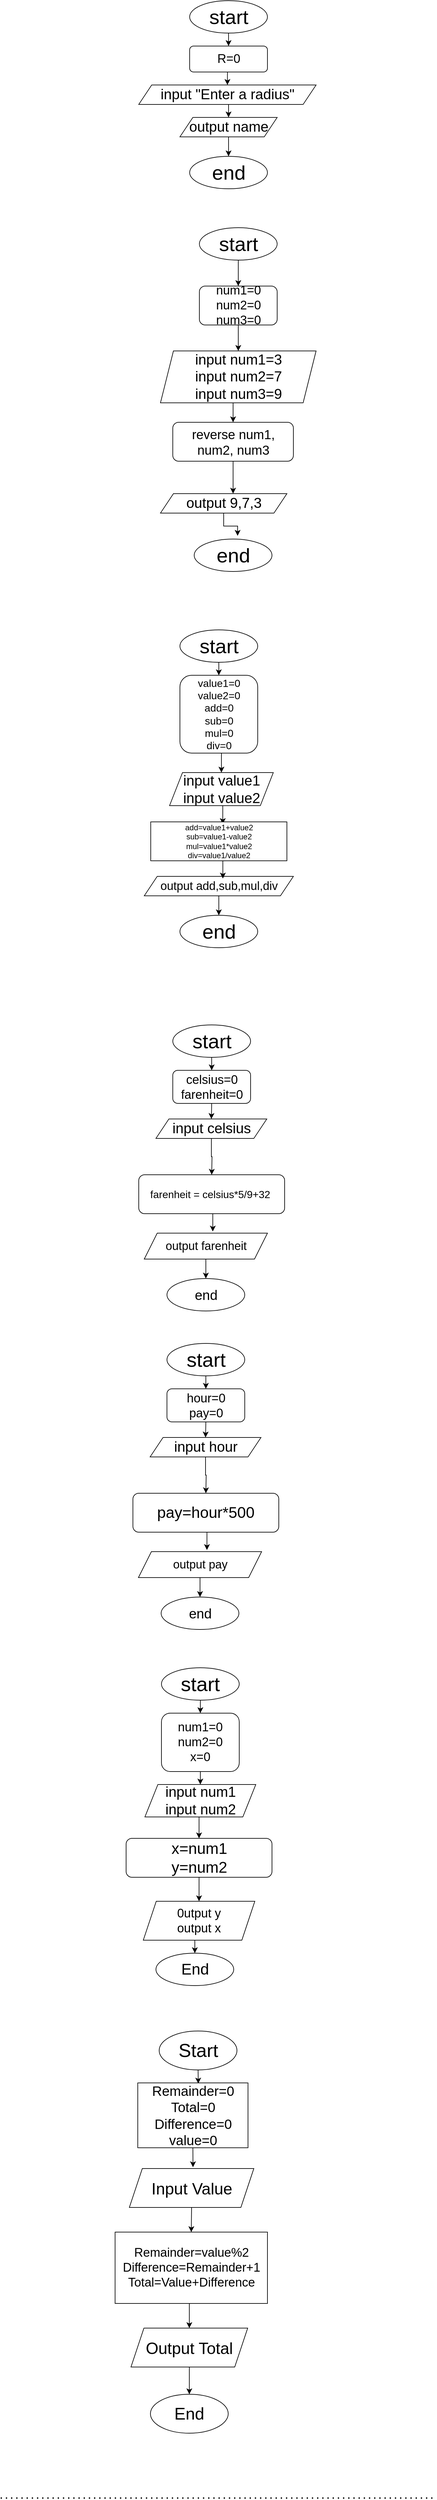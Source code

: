 <mxfile version="13.8.0" type="github"><diagram id="YQNWb1SrYHB2iemL9wh-" name="Page-1"><mxGraphModel dx="868" dy="450" grid="1" gridSize="10" guides="1" tooltips="1" connect="1" arrows="1" fold="1" page="1" pageScale="1" pageWidth="850" pageHeight="1100" math="0" shadow="0"><root><mxCell id="0"/><mxCell id="1" parent="0"/><mxCell id="obwIzFgUlrLlrEmTpUyE-1" style="edgeStyle=orthogonalEdgeStyle;rounded=0;orthogonalLoop=1;jettySize=auto;html=1;exitX=0.5;exitY=1;exitDx=0;exitDy=0;entryX=0.5;entryY=0;entryDx=0;entryDy=0;" parent="1" source="obwIzFgUlrLlrEmTpUyE-2" target="obwIzFgUlrLlrEmTpUyE-5" edge="1"><mxGeometry relative="1" as="geometry"/></mxCell><mxCell id="obwIzFgUlrLlrEmTpUyE-2" value="&lt;font style=&quot;font-size: 19px&quot;&gt;R=0&lt;/font&gt;" style="rounded=1;whiteSpace=wrap;html=1;fontSize=12;glass=0;strokeWidth=1;shadow=0;" parent="1" vertex="1"><mxGeometry x="331.5" y="110" width="120" height="40" as="geometry"/></mxCell><mxCell id="obwIzFgUlrLlrEmTpUyE-3" value="&lt;font style=&quot;font-size: 31px&quot;&gt;start&lt;/font&gt;" style="ellipse;whiteSpace=wrap;html=1;" parent="1" vertex="1"><mxGeometry x="331.5" y="40" width="120" height="50" as="geometry"/></mxCell><mxCell id="obwIzFgUlrLlrEmTpUyE-4" style="edgeStyle=orthogonalEdgeStyle;rounded=0;orthogonalLoop=1;jettySize=auto;html=1;exitX=0.5;exitY=1;exitDx=0;exitDy=0;entryX=0.5;entryY=0;entryDx=0;entryDy=0;" parent="1" source="obwIzFgUlrLlrEmTpUyE-5" target="obwIzFgUlrLlrEmTpUyE-8" edge="1"><mxGeometry relative="1" as="geometry"/></mxCell><mxCell id="obwIzFgUlrLlrEmTpUyE-5" value="&lt;font style=&quot;font-size: 22px&quot;&gt;input &quot;Enter a radius&quot;&lt;/font&gt;" style="shape=parallelogram;perimeter=parallelogramPerimeter;whiteSpace=wrap;html=1;fixedSize=1;" parent="1" vertex="1"><mxGeometry x="253" y="170" width="273.5" height="30" as="geometry"/></mxCell><mxCell id="obwIzFgUlrLlrEmTpUyE-6" value="" style="endArrow=classic;html=1;exitX=0.5;exitY=1;exitDx=0;exitDy=0;" parent="1" source="obwIzFgUlrLlrEmTpUyE-3" edge="1"><mxGeometry width="50" height="50" relative="1" as="geometry"><mxPoint x="341.5" y="160" as="sourcePoint"/><mxPoint x="391.5" y="110" as="targetPoint"/></mxGeometry></mxCell><mxCell id="obwIzFgUlrLlrEmTpUyE-7" style="edgeStyle=orthogonalEdgeStyle;rounded=0;orthogonalLoop=1;jettySize=auto;html=1;exitX=0.5;exitY=1;exitDx=0;exitDy=0;entryX=0.5;entryY=0;entryDx=0;entryDy=0;" parent="1" source="obwIzFgUlrLlrEmTpUyE-8" target="obwIzFgUlrLlrEmTpUyE-9" edge="1"><mxGeometry relative="1" as="geometry"/></mxCell><mxCell id="obwIzFgUlrLlrEmTpUyE-8" value="&lt;font style=&quot;font-size: 22px&quot;&gt;output name&lt;/font&gt;" style="shape=parallelogram;perimeter=parallelogramPerimeter;whiteSpace=wrap;html=1;fixedSize=1;" parent="1" vertex="1"><mxGeometry x="316.5" y="220" width="150" height="30" as="geometry"/></mxCell><mxCell id="obwIzFgUlrLlrEmTpUyE-9" value="&lt;font style=&quot;font-size: 31px&quot;&gt;end&lt;/font&gt;" style="ellipse;whiteSpace=wrap;html=1;" parent="1" vertex="1"><mxGeometry x="331.5" y="280" width="120" height="50" as="geometry"/></mxCell><mxCell id="obwIzFgUlrLlrEmTpUyE-10" style="edgeStyle=orthogonalEdgeStyle;rounded=0;orthogonalLoop=1;jettySize=auto;html=1;exitX=0.5;exitY=1;exitDx=0;exitDy=0;entryX=0.5;entryY=0;entryDx=0;entryDy=0;" parent="1" source="obwIzFgUlrLlrEmTpUyE-11" target="obwIzFgUlrLlrEmTpUyE-14" edge="1"><mxGeometry relative="1" as="geometry"/></mxCell><mxCell id="obwIzFgUlrLlrEmTpUyE-11" value="&lt;font style=&quot;font-size: 19px&quot;&gt;num1=0&lt;br&gt;num2=0&lt;br&gt;num3=0&lt;br&gt;&lt;/font&gt;" style="rounded=1;whiteSpace=wrap;html=1;fontSize=12;glass=0;strokeWidth=1;shadow=0;" parent="1" vertex="1"><mxGeometry x="346.5" y="480" width="120" height="60" as="geometry"/></mxCell><mxCell id="obwIzFgUlrLlrEmTpUyE-12" value="&lt;font style=&quot;font-size: 31px&quot;&gt;start&lt;/font&gt;" style="ellipse;whiteSpace=wrap;html=1;" parent="1" vertex="1"><mxGeometry x="346.5" y="390" width="120" height="50" as="geometry"/></mxCell><mxCell id="obwIzFgUlrLlrEmTpUyE-13" style="edgeStyle=orthogonalEdgeStyle;rounded=0;orthogonalLoop=1;jettySize=auto;html=1;exitX=0.5;exitY=1;exitDx=0;exitDy=0;entryX=0.5;entryY=0;entryDx=0;entryDy=0;" parent="1" source="obwIzFgUlrLlrEmTpUyE-14" target="obwIzFgUlrLlrEmTpUyE-20" edge="1"><mxGeometry relative="1" as="geometry"/></mxCell><mxCell id="obwIzFgUlrLlrEmTpUyE-14" value="&lt;font style=&quot;font-size: 22px&quot;&gt;input num1=3&lt;br&gt;input num2=7&lt;br&gt;input num3=9&lt;br&gt;&lt;/font&gt;" style="shape=parallelogram;perimeter=parallelogramPerimeter;whiteSpace=wrap;html=1;fixedSize=1;" parent="1" vertex="1"><mxGeometry x="286.5" y="580" width="240" height="80" as="geometry"/></mxCell><mxCell id="obwIzFgUlrLlrEmTpUyE-15" value="" style="endArrow=classic;html=1;exitX=0.5;exitY=1;exitDx=0;exitDy=0;" parent="1" source="obwIzFgUlrLlrEmTpUyE-12" edge="1"><mxGeometry width="50" height="50" relative="1" as="geometry"><mxPoint x="356.5" y="560" as="sourcePoint"/><mxPoint x="406.5" y="480" as="targetPoint"/></mxGeometry></mxCell><mxCell id="obwIzFgUlrLlrEmTpUyE-16" style="edgeStyle=orthogonalEdgeStyle;rounded=0;orthogonalLoop=1;jettySize=auto;html=1;exitX=0.5;exitY=1;exitDx=0;exitDy=0;entryX=0.558;entryY=-0.1;entryDx=0;entryDy=0;entryPerimeter=0;" parent="1" source="obwIzFgUlrLlrEmTpUyE-17" target="obwIzFgUlrLlrEmTpUyE-18" edge="1"><mxGeometry relative="1" as="geometry"/></mxCell><mxCell id="obwIzFgUlrLlrEmTpUyE-17" value="&lt;font style=&quot;font-size: 22px&quot;&gt;output 9,7,3&lt;/font&gt;" style="shape=parallelogram;perimeter=parallelogramPerimeter;whiteSpace=wrap;html=1;fixedSize=1;" parent="1" vertex="1"><mxGeometry x="286.5" y="800" width="195" height="30" as="geometry"/></mxCell><mxCell id="obwIzFgUlrLlrEmTpUyE-18" value="&lt;font style=&quot;font-size: 31px&quot;&gt;end&lt;/font&gt;" style="ellipse;whiteSpace=wrap;html=1;" parent="1" vertex="1"><mxGeometry x="338.5" y="870" width="120" height="50" as="geometry"/></mxCell><mxCell id="obwIzFgUlrLlrEmTpUyE-19" style="edgeStyle=orthogonalEdgeStyle;rounded=0;orthogonalLoop=1;jettySize=auto;html=1;exitX=0.5;exitY=1;exitDx=0;exitDy=0;" parent="1" source="obwIzFgUlrLlrEmTpUyE-20" edge="1"><mxGeometry relative="1" as="geometry"><mxPoint x="398.5" y="800" as="targetPoint"/></mxGeometry></mxCell><mxCell id="obwIzFgUlrLlrEmTpUyE-20" value="&lt;font style=&quot;font-size: 20px&quot;&gt;reverse num1, num2, num3&lt;/font&gt;" style="rounded=1;whiteSpace=wrap;html=1;" parent="1" vertex="1"><mxGeometry x="305.5" y="690" width="186" height="60" as="geometry"/></mxCell><mxCell id="obwIzFgUlrLlrEmTpUyE-21" style="edgeStyle=orthogonalEdgeStyle;rounded=0;orthogonalLoop=1;jettySize=auto;html=1;exitX=0.5;exitY=1;exitDx=0;exitDy=0;entryX=0.5;entryY=0;entryDx=0;entryDy=0;" parent="1" source="obwIzFgUlrLlrEmTpUyE-22" target="obwIzFgUlrLlrEmTpUyE-25" edge="1"><mxGeometry relative="1" as="geometry"/></mxCell><mxCell id="obwIzFgUlrLlrEmTpUyE-22" value="&lt;font style=&quot;font-size: 16px&quot;&gt;value1=0&lt;br&gt;value2=0&lt;br&gt;add=0&lt;br&gt;sub=0&lt;br&gt;mul=0&lt;br&gt;div=0&lt;br&gt;&lt;/font&gt;" style="rounded=1;whiteSpace=wrap;html=1;fontSize=12;glass=0;strokeWidth=1;shadow=0;" parent="1" vertex="1"><mxGeometry x="316.5" y="1080" width="120" height="120" as="geometry"/></mxCell><mxCell id="obwIzFgUlrLlrEmTpUyE-23" value="&lt;font style=&quot;font-size: 31px&quot;&gt;start&lt;/font&gt;" style="ellipse;whiteSpace=wrap;html=1;" parent="1" vertex="1"><mxGeometry x="316.5" y="1010" width="120" height="50" as="geometry"/></mxCell><mxCell id="obwIzFgUlrLlrEmTpUyE-24" style="edgeStyle=orthogonalEdgeStyle;rounded=0;orthogonalLoop=1;jettySize=auto;html=1;exitX=0.5;exitY=1;exitDx=0;exitDy=0;entryX=0.529;entryY=0.056;entryDx=0;entryDy=0;entryPerimeter=0;" parent="1" source="obwIzFgUlrLlrEmTpUyE-25" target="obwIzFgUlrLlrEmTpUyE-31" edge="1"><mxGeometry relative="1" as="geometry"/></mxCell><mxCell id="obwIzFgUlrLlrEmTpUyE-25" value="&lt;font style=&quot;font-size: 22px&quot;&gt;input value1&lt;br&gt;input value2&lt;br&gt;&lt;/font&gt;" style="shape=parallelogram;perimeter=parallelogramPerimeter;whiteSpace=wrap;html=1;fixedSize=1;" parent="1" vertex="1"><mxGeometry x="300.5" y="1230" width="160" height="51" as="geometry"/></mxCell><mxCell id="obwIzFgUlrLlrEmTpUyE-26" value="" style="endArrow=classic;html=1;exitX=0.5;exitY=1;exitDx=0;exitDy=0;" parent="1" source="obwIzFgUlrLlrEmTpUyE-23" edge="1"><mxGeometry width="50" height="50" relative="1" as="geometry"><mxPoint x="326.5" y="1130" as="sourcePoint"/><mxPoint x="376.5" y="1080" as="targetPoint"/></mxGeometry></mxCell><mxCell id="obwIzFgUlrLlrEmTpUyE-27" style="edgeStyle=orthogonalEdgeStyle;rounded=0;orthogonalLoop=1;jettySize=auto;html=1;exitX=0.5;exitY=1;exitDx=0;exitDy=0;entryX=0.5;entryY=0;entryDx=0;entryDy=0;" parent="1" source="obwIzFgUlrLlrEmTpUyE-28" target="obwIzFgUlrLlrEmTpUyE-29" edge="1"><mxGeometry relative="1" as="geometry"/></mxCell><mxCell id="obwIzFgUlrLlrEmTpUyE-28" value="&lt;font style=&quot;font-size: 18px&quot;&gt;output add,sub,mul,div&lt;/font&gt;" style="shape=parallelogram;perimeter=parallelogramPerimeter;whiteSpace=wrap;html=1;fixedSize=1;" parent="1" vertex="1"><mxGeometry x="261.5" y="1390" width="230" height="30" as="geometry"/></mxCell><mxCell id="obwIzFgUlrLlrEmTpUyE-29" value="&lt;font style=&quot;font-size: 31px&quot;&gt;end&lt;/font&gt;" style="ellipse;whiteSpace=wrap;html=1;" parent="1" vertex="1"><mxGeometry x="316.5" y="1450" width="120" height="50" as="geometry"/></mxCell><mxCell id="obwIzFgUlrLlrEmTpUyE-30" style="edgeStyle=orthogonalEdgeStyle;rounded=0;orthogonalLoop=1;jettySize=auto;html=1;exitX=0.5;exitY=1;exitDx=0;exitDy=0;entryX=0.527;entryY=0.111;entryDx=0;entryDy=0;entryPerimeter=0;" parent="1" source="obwIzFgUlrLlrEmTpUyE-31" target="obwIzFgUlrLlrEmTpUyE-28" edge="1"><mxGeometry relative="1" as="geometry"/></mxCell><mxCell id="obwIzFgUlrLlrEmTpUyE-31" value="add=value1+value2&lt;br&gt;sub=value1-value2&lt;br&gt;mul=value1*value2&lt;br&gt;div=value1/value2" style="rounded=0;whiteSpace=wrap;html=1;" parent="1" vertex="1"><mxGeometry x="271.5" y="1306" width="210" height="60" as="geometry"/></mxCell><mxCell id="obwIzFgUlrLlrEmTpUyE-32" style="edgeStyle=orthogonalEdgeStyle;rounded=0;orthogonalLoop=1;jettySize=auto;html=1;exitX=0.5;exitY=1;exitDx=0;exitDy=0;entryX=0.5;entryY=0;entryDx=0;entryDy=0;" parent="1" source="obwIzFgUlrLlrEmTpUyE-33" target="obwIzFgUlrLlrEmTpUyE-36" edge="1"><mxGeometry relative="1" as="geometry"/></mxCell><mxCell id="obwIzFgUlrLlrEmTpUyE-33" value="&lt;font style=&quot;font-size: 19px&quot;&gt;celsius=0&lt;br&gt;farenheit=0&lt;br&gt;&lt;/font&gt;" style="rounded=1;whiteSpace=wrap;html=1;fontSize=12;glass=0;strokeWidth=1;shadow=0;" parent="1" vertex="1"><mxGeometry x="305.5" y="1689" width="120" height="51" as="geometry"/></mxCell><mxCell id="obwIzFgUlrLlrEmTpUyE-34" value="&lt;font style=&quot;font-size: 31px&quot;&gt;start&lt;/font&gt;" style="ellipse;whiteSpace=wrap;html=1;" parent="1" vertex="1"><mxGeometry x="305.5" y="1619" width="120" height="50" as="geometry"/></mxCell><mxCell id="obwIzFgUlrLlrEmTpUyE-35" style="edgeStyle=orthogonalEdgeStyle;rounded=0;orthogonalLoop=1;jettySize=auto;html=1;exitX=0.5;exitY=1;exitDx=0;exitDy=0;entryX=0.5;entryY=0;entryDx=0;entryDy=0;" parent="1" source="obwIzFgUlrLlrEmTpUyE-36" edge="1"><mxGeometry relative="1" as="geometry"><mxPoint x="365.5" y="1850" as="targetPoint"/></mxGeometry></mxCell><mxCell id="obwIzFgUlrLlrEmTpUyE-36" value="&lt;font style=&quot;font-size: 22px&quot;&gt;input celsius&lt;/font&gt;" style="shape=parallelogram;perimeter=parallelogramPerimeter;whiteSpace=wrap;html=1;fixedSize=1;" parent="1" vertex="1"><mxGeometry x="279.5" y="1764" width="171" height="30" as="geometry"/></mxCell><mxCell id="obwIzFgUlrLlrEmTpUyE-37" value="" style="endArrow=classic;html=1;exitX=0.5;exitY=1;exitDx=0;exitDy=0;" parent="1" source="obwIzFgUlrLlrEmTpUyE-34" edge="1"><mxGeometry width="50" height="50" relative="1" as="geometry"><mxPoint x="315.5" y="1739" as="sourcePoint"/><mxPoint x="365.5" y="1689" as="targetPoint"/></mxGeometry></mxCell><mxCell id="obwIzFgUlrLlrEmTpUyE-38" value="" style="edgeStyle=orthogonalEdgeStyle;rounded=0;orthogonalLoop=1;jettySize=auto;html=1;entryX=0.572;entryY=-0.062;entryDx=0;entryDy=0;entryPerimeter=0;" parent="1" edge="1"><mxGeometry relative="1" as="geometry"><mxPoint x="362.5" y="1910" as="sourcePoint"/><mxPoint x="367.18" y="1937.52" as="targetPoint"/></mxGeometry></mxCell><mxCell id="obwIzFgUlrLlrEmTpUyE-39" value="&lt;font style=&quot;font-size: 16px&quot;&gt;farenheit = celsius*5/9+32&amp;nbsp;&lt;/font&gt;" style="rounded=1;whiteSpace=wrap;html=1;" parent="1" vertex="1"><mxGeometry x="253" y="1850" width="225" height="60" as="geometry"/></mxCell><mxCell id="obwIzFgUlrLlrEmTpUyE-40" style="edgeStyle=orthogonalEdgeStyle;rounded=0;orthogonalLoop=1;jettySize=auto;html=1;exitX=0.5;exitY=1;exitDx=0;exitDy=0;entryX=0.5;entryY=0;entryDx=0;entryDy=0;" parent="1" source="obwIzFgUlrLlrEmTpUyE-41" target="obwIzFgUlrLlrEmTpUyE-42" edge="1"><mxGeometry relative="1" as="geometry"/></mxCell><mxCell id="obwIzFgUlrLlrEmTpUyE-41" value="&lt;font style=&quot;font-size: 18px&quot;&gt;output farenheit&lt;/font&gt;" style="shape=parallelogram;perimeter=parallelogramPerimeter;whiteSpace=wrap;html=1;fixedSize=1;" parent="1" vertex="1"><mxGeometry x="261.5" y="1940" width="190" height="40" as="geometry"/></mxCell><mxCell id="obwIzFgUlrLlrEmTpUyE-42" value="&lt;font style=&quot;font-size: 21px&quot;&gt;end&lt;/font&gt;" style="ellipse;whiteSpace=wrap;html=1;" parent="1" vertex="1"><mxGeometry x="296.5" y="2010" width="120" height="50" as="geometry"/></mxCell><mxCell id="obwIzFgUlrLlrEmTpUyE-43" style="edgeStyle=orthogonalEdgeStyle;rounded=0;orthogonalLoop=1;jettySize=auto;html=1;exitX=0.5;exitY=1;exitDx=0;exitDy=0;entryX=0.5;entryY=0;entryDx=0;entryDy=0;" parent="1" source="obwIzFgUlrLlrEmTpUyE-44" target="obwIzFgUlrLlrEmTpUyE-47" edge="1"><mxGeometry relative="1" as="geometry"/></mxCell><mxCell id="obwIzFgUlrLlrEmTpUyE-44" value="&lt;font style=&quot;font-size: 19px&quot;&gt;hour=0&lt;br&gt;pay=0&lt;br&gt;&lt;/font&gt;" style="rounded=1;whiteSpace=wrap;html=1;fontSize=12;glass=0;strokeWidth=1;shadow=0;" parent="1" vertex="1"><mxGeometry x="296.5" y="2180" width="120" height="51" as="geometry"/></mxCell><mxCell id="obwIzFgUlrLlrEmTpUyE-45" value="&lt;font style=&quot;font-size: 31px&quot;&gt;start&lt;/font&gt;" style="ellipse;whiteSpace=wrap;html=1;" parent="1" vertex="1"><mxGeometry x="296.5" y="2110" width="120" height="50" as="geometry"/></mxCell><mxCell id="obwIzFgUlrLlrEmTpUyE-46" style="edgeStyle=orthogonalEdgeStyle;rounded=0;orthogonalLoop=1;jettySize=auto;html=1;exitX=0.5;exitY=1;exitDx=0;exitDy=0;entryX=0.5;entryY=0;entryDx=0;entryDy=0;" parent="1" source="obwIzFgUlrLlrEmTpUyE-47" edge="1"><mxGeometry relative="1" as="geometry"><mxPoint x="356.5" y="2341" as="targetPoint"/></mxGeometry></mxCell><mxCell id="obwIzFgUlrLlrEmTpUyE-47" value="&lt;font style=&quot;font-size: 22px&quot;&gt;input hour&lt;/font&gt;" style="shape=parallelogram;perimeter=parallelogramPerimeter;whiteSpace=wrap;html=1;fixedSize=1;" parent="1" vertex="1"><mxGeometry x="270.5" y="2255" width="171" height="30" as="geometry"/></mxCell><mxCell id="obwIzFgUlrLlrEmTpUyE-48" value="" style="endArrow=classic;html=1;exitX=0.5;exitY=1;exitDx=0;exitDy=0;" parent="1" source="obwIzFgUlrLlrEmTpUyE-45" edge="1"><mxGeometry width="50" height="50" relative="1" as="geometry"><mxPoint x="306.5" y="2230" as="sourcePoint"/><mxPoint x="356.5" y="2180" as="targetPoint"/></mxGeometry></mxCell><mxCell id="obwIzFgUlrLlrEmTpUyE-49" value="" style="edgeStyle=orthogonalEdgeStyle;rounded=0;orthogonalLoop=1;jettySize=auto;html=1;entryX=0.572;entryY=-0.062;entryDx=0;entryDy=0;entryPerimeter=0;" parent="1" edge="1"><mxGeometry relative="1" as="geometry"><mxPoint x="353.5" y="2401" as="sourcePoint"/><mxPoint x="358.18" y="2428.52" as="targetPoint"/></mxGeometry></mxCell><mxCell id="obwIzFgUlrLlrEmTpUyE-50" value="&lt;font style=&quot;font-size: 24px&quot;&gt;pay=hour*500&lt;/font&gt;" style="rounded=1;whiteSpace=wrap;html=1;" parent="1" vertex="1"><mxGeometry x="244" y="2341" width="225" height="60" as="geometry"/></mxCell><mxCell id="obwIzFgUlrLlrEmTpUyE-51" style="edgeStyle=orthogonalEdgeStyle;rounded=0;orthogonalLoop=1;jettySize=auto;html=1;exitX=0.5;exitY=1;exitDx=0;exitDy=0;entryX=0.5;entryY=0;entryDx=0;entryDy=0;" parent="1" source="obwIzFgUlrLlrEmTpUyE-52" target="obwIzFgUlrLlrEmTpUyE-53" edge="1"><mxGeometry relative="1" as="geometry"/></mxCell><mxCell id="obwIzFgUlrLlrEmTpUyE-52" value="&lt;font style=&quot;font-size: 18px&quot;&gt;output pay&lt;/font&gt;" style="shape=parallelogram;perimeter=parallelogramPerimeter;whiteSpace=wrap;html=1;fixedSize=1;" parent="1" vertex="1"><mxGeometry x="252.5" y="2431" width="190" height="40" as="geometry"/></mxCell><mxCell id="obwIzFgUlrLlrEmTpUyE-53" value="&lt;font style=&quot;font-size: 21px&quot;&gt;end&lt;/font&gt;" style="ellipse;whiteSpace=wrap;html=1;" parent="1" vertex="1"><mxGeometry x="287.5" y="2501" width="120" height="50" as="geometry"/></mxCell><mxCell id="obwIzFgUlrLlrEmTpUyE-54" style="edgeStyle=orthogonalEdgeStyle;rounded=0;orthogonalLoop=1;jettySize=auto;html=1;exitX=0.5;exitY=1;exitDx=0;exitDy=0;entryX=0.5;entryY=0;entryDx=0;entryDy=0;" parent="1" source="obwIzFgUlrLlrEmTpUyE-55" target="obwIzFgUlrLlrEmTpUyE-58" edge="1"><mxGeometry relative="1" as="geometry"/></mxCell><mxCell id="obwIzFgUlrLlrEmTpUyE-55" value="&lt;font style=&quot;font-size: 19px&quot;&gt;num1=0&lt;br&gt;num2=0&lt;br&gt;x=0&lt;br&gt;&lt;/font&gt;" style="rounded=1;whiteSpace=wrap;html=1;fontSize=12;glass=0;strokeWidth=1;shadow=0;" parent="1" vertex="1"><mxGeometry x="288" y="2680" width="120" height="90" as="geometry"/></mxCell><mxCell id="obwIzFgUlrLlrEmTpUyE-56" value="&lt;font style=&quot;font-size: 31px&quot;&gt;start&lt;/font&gt;" style="ellipse;whiteSpace=wrap;html=1;" parent="1" vertex="1"><mxGeometry x="288" y="2610" width="120" height="50" as="geometry"/></mxCell><mxCell id="obwIzFgUlrLlrEmTpUyE-57" style="edgeStyle=orthogonalEdgeStyle;rounded=0;orthogonalLoop=1;jettySize=auto;html=1;exitX=0.5;exitY=1;exitDx=0;exitDy=0;entryX=0.5;entryY=0;entryDx=0;entryDy=0;" parent="1" source="obwIzFgUlrLlrEmTpUyE-58" target="obwIzFgUlrLlrEmTpUyE-61" edge="1"><mxGeometry relative="1" as="geometry"/></mxCell><mxCell id="obwIzFgUlrLlrEmTpUyE-58" value="&lt;font style=&quot;font-size: 22px&quot;&gt;input num1&lt;br&gt;input num2&lt;br&gt;&lt;/font&gt;" style="shape=parallelogram;perimeter=parallelogramPerimeter;whiteSpace=wrap;html=1;fixedSize=1;" parent="1" vertex="1"><mxGeometry x="262.5" y="2790" width="171" height="50" as="geometry"/></mxCell><mxCell id="obwIzFgUlrLlrEmTpUyE-59" value="" style="endArrow=classic;html=1;exitX=0.5;exitY=1;exitDx=0;exitDy=0;" parent="1" source="obwIzFgUlrLlrEmTpUyE-56" edge="1"><mxGeometry width="50" height="50" relative="1" as="geometry"><mxPoint x="298" y="2730" as="sourcePoint"/><mxPoint x="348" y="2680" as="targetPoint"/></mxGeometry></mxCell><mxCell id="obwIzFgUlrLlrEmTpUyE-60" value="" style="edgeStyle=orthogonalEdgeStyle;rounded=0;orthogonalLoop=1;jettySize=auto;html=1;" parent="1" source="obwIzFgUlrLlrEmTpUyE-61" target="obwIzFgUlrLlrEmTpUyE-63" edge="1"><mxGeometry relative="1" as="geometry"/></mxCell><mxCell id="obwIzFgUlrLlrEmTpUyE-61" value="&lt;font style=&quot;font-size: 24px&quot;&gt;x=num1&lt;br&gt;y=num2&lt;br&gt;&lt;/font&gt;" style="rounded=1;whiteSpace=wrap;html=1;" parent="1" vertex="1"><mxGeometry x="233.5" y="2873" width="225" height="60" as="geometry"/></mxCell><mxCell id="obwIzFgUlrLlrEmTpUyE-62" style="edgeStyle=orthogonalEdgeStyle;rounded=0;orthogonalLoop=1;jettySize=auto;html=1;exitX=0.5;exitY=1;exitDx=0;exitDy=0;entryX=0.5;entryY=0;entryDx=0;entryDy=0;" parent="1" source="obwIzFgUlrLlrEmTpUyE-63" target="obwIzFgUlrLlrEmTpUyE-64" edge="1"><mxGeometry relative="1" as="geometry"/></mxCell><mxCell id="obwIzFgUlrLlrEmTpUyE-63" value="&lt;font style=&quot;font-size: 19px&quot;&gt;0utput y&lt;br&gt;output x&lt;/font&gt;" style="shape=parallelogram;perimeter=parallelogramPerimeter;whiteSpace=wrap;html=1;fixedSize=1;" parent="1" vertex="1"><mxGeometry x="260" y="2970" width="172" height="60" as="geometry"/></mxCell><mxCell id="obwIzFgUlrLlrEmTpUyE-64" value="&lt;font style=&quot;font-size: 24px&quot;&gt;End&lt;/font&gt;" style="ellipse;whiteSpace=wrap;html=1;" parent="1" vertex="1"><mxGeometry x="279.5" y="3050" width="120" height="50" as="geometry"/></mxCell><mxCell id="obwIzFgUlrLlrEmTpUyE-65" style="edgeStyle=orthogonalEdgeStyle;rounded=0;orthogonalLoop=1;jettySize=auto;html=1;exitX=0.5;exitY=1;exitDx=0;exitDy=0;entryX=0.549;entryY=0.01;entryDx=0;entryDy=0;entryPerimeter=0;" parent="1" source="obwIzFgUlrLlrEmTpUyE-66" target="obwIzFgUlrLlrEmTpUyE-68" edge="1"><mxGeometry relative="1" as="geometry"/></mxCell><mxCell id="obwIzFgUlrLlrEmTpUyE-66" value="&lt;font style=&quot;font-size: 29px&quot;&gt;Start&lt;/font&gt;" style="ellipse;whiteSpace=wrap;html=1;" parent="1" vertex="1"><mxGeometry x="284.5" y="3170" width="120" height="60" as="geometry"/></mxCell><mxCell id="obwIzFgUlrLlrEmTpUyE-67" style="edgeStyle=orthogonalEdgeStyle;rounded=0;orthogonalLoop=1;jettySize=auto;html=1;exitX=0.5;exitY=1;exitDx=0;exitDy=0;" parent="1" source="obwIzFgUlrLlrEmTpUyE-68" edge="1"><mxGeometry relative="1" as="geometry"><mxPoint x="336.676" y="3380" as="targetPoint"/></mxGeometry></mxCell><mxCell id="obwIzFgUlrLlrEmTpUyE-68" value="&lt;font style=&quot;font-size: 21px&quot;&gt;Remainder=0&lt;br&gt;Total=0&lt;br&gt;Difference=0&lt;br&gt;value=0&lt;br&gt;&lt;/font&gt;" style="rounded=0;whiteSpace=wrap;html=1;" parent="1" vertex="1"><mxGeometry x="251.5" y="3250" width="170" height="100" as="geometry"/></mxCell><mxCell id="obwIzFgUlrLlrEmTpUyE-69" style="edgeStyle=orthogonalEdgeStyle;rounded=0;orthogonalLoop=1;jettySize=auto;html=1;exitX=0.5;exitY=1;exitDx=0;exitDy=0;entryX=0.5;entryY=0;entryDx=0;entryDy=0;" parent="1" source="obwIzFgUlrLlrEmTpUyE-70" target="obwIzFgUlrLlrEmTpUyE-72" edge="1"><mxGeometry relative="1" as="geometry"/></mxCell><mxCell id="obwIzFgUlrLlrEmTpUyE-70" value="&lt;font style=&quot;font-size: 25px&quot;&gt;Input Value&lt;/font&gt;" style="shape=parallelogram;perimeter=parallelogramPerimeter;whiteSpace=wrap;html=1;fixedSize=1;" parent="1" vertex="1"><mxGeometry x="238.5" y="3382" width="192" height="60" as="geometry"/></mxCell><mxCell id="obwIzFgUlrLlrEmTpUyE-71" style="edgeStyle=orthogonalEdgeStyle;rounded=0;orthogonalLoop=1;jettySize=auto;html=1;exitX=0.5;exitY=1;exitDx=0;exitDy=0;entryX=0.5;entryY=0;entryDx=0;entryDy=0;" parent="1" source="obwIzFgUlrLlrEmTpUyE-72" target="obwIzFgUlrLlrEmTpUyE-74" edge="1"><mxGeometry relative="1" as="geometry"/></mxCell><mxCell id="obwIzFgUlrLlrEmTpUyE-72" value="&lt;font style=&quot;font-size: 19px&quot;&gt;Remainder=value%2&lt;br&gt;Difference=Remainder+1&lt;br&gt;Total=Value+Difference&lt;/font&gt;" style="rounded=0;whiteSpace=wrap;html=1;" parent="1" vertex="1"><mxGeometry x="216.5" y="3480" width="235" height="110" as="geometry"/></mxCell><mxCell id="obwIzFgUlrLlrEmTpUyE-73" style="edgeStyle=orthogonalEdgeStyle;rounded=0;orthogonalLoop=1;jettySize=auto;html=1;exitX=0.5;exitY=1;exitDx=0;exitDy=0;entryX=0.5;entryY=0;entryDx=0;entryDy=0;" parent="1" source="obwIzFgUlrLlrEmTpUyE-74" target="obwIzFgUlrLlrEmTpUyE-75" edge="1"><mxGeometry relative="1" as="geometry"/></mxCell><mxCell id="obwIzFgUlrLlrEmTpUyE-74" value="&lt;font style=&quot;font-size: 25px&quot;&gt;Output Total&lt;/font&gt;" style="shape=parallelogram;perimeter=parallelogramPerimeter;whiteSpace=wrap;html=1;fixedSize=1;" parent="1" vertex="1"><mxGeometry x="241" y="3628" width="180" height="60" as="geometry"/></mxCell><mxCell id="obwIzFgUlrLlrEmTpUyE-75" value="&lt;font style=&quot;font-size: 26px&quot;&gt;End&lt;/font&gt;" style="ellipse;whiteSpace=wrap;html=1;" parent="1" vertex="1"><mxGeometry x="271" y="3730" width="120" height="60" as="geometry"/></mxCell><mxCell id="obwIzFgUlrLlrEmTpUyE-76" value="" style="endArrow=none;dashed=1;html=1;dashPattern=1 3;strokeWidth=2;" parent="1" edge="1"><mxGeometry width="50" height="50" relative="1" as="geometry"><mxPoint x="40" y="3890" as="sourcePoint"/><mxPoint x="710" y="3890" as="targetPoint"/></mxGeometry></mxCell></root></mxGraphModel></diagram></mxfile>